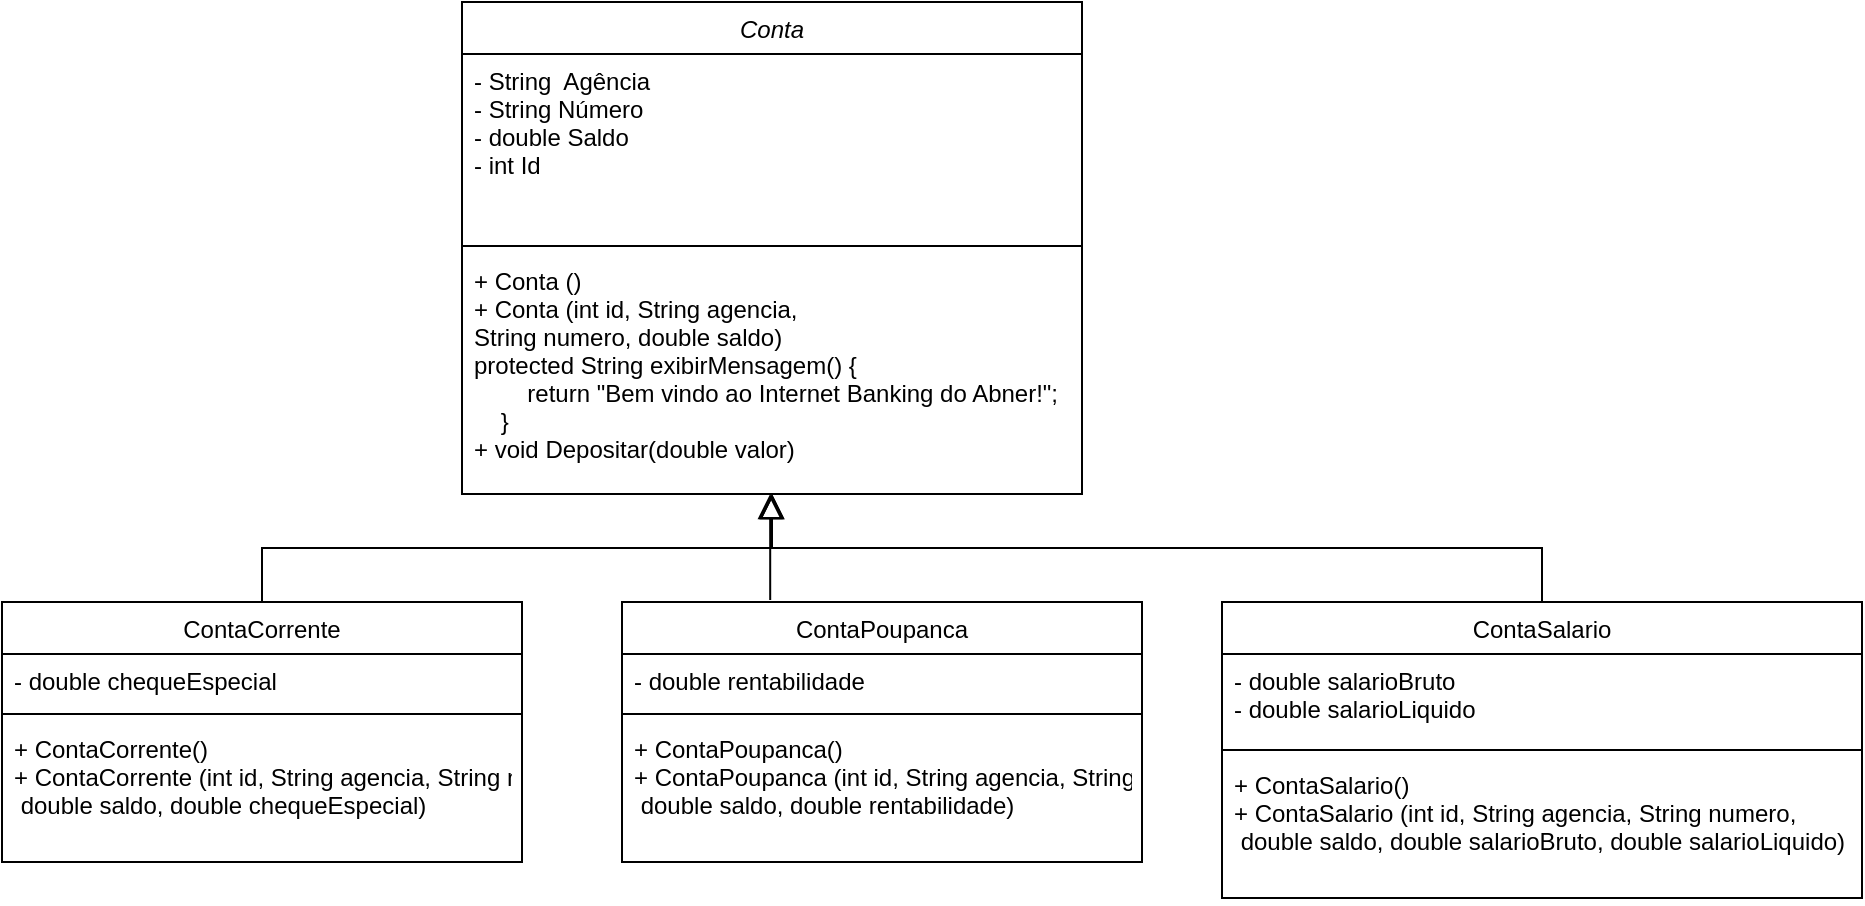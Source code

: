 <mxfile version="18.1.1" type="device"><diagram id="C5RBs43oDa-KdzZeNtuy" name="Page-1"><mxGraphModel dx="1651" dy="885" grid="1" gridSize="10" guides="1" tooltips="1" connect="1" arrows="1" fold="1" page="1" pageScale="1" pageWidth="827" pageHeight="1169" math="0" shadow="0"><root><mxCell id="WIyWlLk6GJQsqaUBKTNV-0"/><mxCell id="WIyWlLk6GJQsqaUBKTNV-1" parent="WIyWlLk6GJQsqaUBKTNV-0"/><mxCell id="9QLvA6BLKb3ivXDvPM8_-0" value="Conta" style="swimlane;fontStyle=2;align=center;verticalAlign=top;childLayout=stackLayout;horizontal=1;startSize=26;horizontalStack=0;resizeParent=1;resizeLast=0;collapsible=1;marginBottom=0;rounded=0;shadow=0;strokeWidth=1;" vertex="1" parent="WIyWlLk6GJQsqaUBKTNV-1"><mxGeometry x="170" y="60" width="310" height="246" as="geometry"><mxRectangle x="230" y="140" width="160" height="26" as="alternateBounds"/></mxGeometry></mxCell><mxCell id="9QLvA6BLKb3ivXDvPM8_-1" value="- String  Agência       &#10;- String Número&#10;- double Saldo&#10;- int Id " style="text;align=left;verticalAlign=top;spacingLeft=4;spacingRight=4;overflow=hidden;rotatable=0;points=[[0,0.5],[1,0.5]];portConstraint=eastwest;" vertex="1" parent="9QLvA6BLKb3ivXDvPM8_-0"><mxGeometry y="26" width="310" height="92" as="geometry"/></mxCell><mxCell id="9QLvA6BLKb3ivXDvPM8_-2" value="" style="line;html=1;strokeWidth=1;align=left;verticalAlign=middle;spacingTop=-1;spacingLeft=3;spacingRight=3;rotatable=0;labelPosition=right;points=[];portConstraint=eastwest;" vertex="1" parent="9QLvA6BLKb3ivXDvPM8_-0"><mxGeometry y="118" width="310" height="8" as="geometry"/></mxCell><mxCell id="9QLvA6BLKb3ivXDvPM8_-3" value="+ Conta ()&#10;+ Conta (int id, String agencia, &#10;String numero, double saldo)&#10;protected String exibirMensagem() {&#10;        return &quot;Bem vindo ao Internet Banking do Abner!&quot;;&#10;    } &#10;+ void Depositar(double valor)" style="text;align=left;verticalAlign=top;spacingLeft=4;spacingRight=4;overflow=hidden;rotatable=0;points=[[0,0.5],[1,0.5]];portConstraint=eastwest;" vertex="1" parent="9QLvA6BLKb3ivXDvPM8_-0"><mxGeometry y="126" width="310" height="120" as="geometry"/></mxCell><mxCell id="9QLvA6BLKb3ivXDvPM8_-4" value="ContaCorrente" style="swimlane;fontStyle=0;align=center;verticalAlign=top;childLayout=stackLayout;horizontal=1;startSize=26;horizontalStack=0;resizeParent=1;resizeLast=0;collapsible=1;marginBottom=0;rounded=0;shadow=0;strokeWidth=1;" vertex="1" parent="WIyWlLk6GJQsqaUBKTNV-1"><mxGeometry x="-60" y="360" width="260" height="130" as="geometry"><mxRectangle x="130" y="380" width="160" height="26" as="alternateBounds"/></mxGeometry></mxCell><mxCell id="9QLvA6BLKb3ivXDvPM8_-5" value="- double chequeEspecial" style="text;align=left;verticalAlign=top;spacingLeft=4;spacingRight=4;overflow=hidden;rotatable=0;points=[[0,0.5],[1,0.5]];portConstraint=eastwest;rounded=0;shadow=0;html=0;" vertex="1" parent="9QLvA6BLKb3ivXDvPM8_-4"><mxGeometry y="26" width="260" height="26" as="geometry"/></mxCell><mxCell id="9QLvA6BLKb3ivXDvPM8_-6" value="" style="line;html=1;strokeWidth=1;align=left;verticalAlign=middle;spacingTop=-1;spacingLeft=3;spacingRight=3;rotatable=0;labelPosition=right;points=[];portConstraint=eastwest;" vertex="1" parent="9QLvA6BLKb3ivXDvPM8_-4"><mxGeometry y="52" width="260" height="8" as="geometry"/></mxCell><mxCell id="9QLvA6BLKb3ivXDvPM8_-7" value="+ ContaCorrente()&#10;+ ContaCorrente (int id, String agencia, String numero,&#10; double saldo, double chequeEspecial)" style="text;align=left;verticalAlign=top;spacingLeft=4;spacingRight=4;overflow=hidden;rotatable=0;points=[[0,0.5],[1,0.5]];portConstraint=eastwest;" vertex="1" parent="9QLvA6BLKb3ivXDvPM8_-4"><mxGeometry y="60" width="260" height="70" as="geometry"/></mxCell><mxCell id="9QLvA6BLKb3ivXDvPM8_-8" value="" style="endArrow=block;endSize=10;endFill=0;shadow=0;strokeWidth=1;rounded=0;edgeStyle=elbowEdgeStyle;elbow=vertical;" edge="1" parent="WIyWlLk6GJQsqaUBKTNV-1" source="9QLvA6BLKb3ivXDvPM8_-4" target="9QLvA6BLKb3ivXDvPM8_-0"><mxGeometry width="160" relative="1" as="geometry"><mxPoint x="200" y="203" as="sourcePoint"/><mxPoint x="200" y="203" as="targetPoint"/></mxGeometry></mxCell><mxCell id="9QLvA6BLKb3ivXDvPM8_-9" value="" style="endArrow=block;endSize=10;endFill=0;shadow=0;strokeWidth=1;rounded=0;edgeStyle=elbowEdgeStyle;elbow=vertical;" edge="1" parent="WIyWlLk6GJQsqaUBKTNV-1" source="9QLvA6BLKb3ivXDvPM8_-15" target="9QLvA6BLKb3ivXDvPM8_-0"><mxGeometry width="160" relative="1" as="geometry"><mxPoint x="600" y="360" as="sourcePoint"/><mxPoint x="310" y="271" as="targetPoint"/></mxGeometry></mxCell><mxCell id="9QLvA6BLKb3ivXDvPM8_-10" value="ContaPoupanca" style="swimlane;fontStyle=0;align=center;verticalAlign=top;childLayout=stackLayout;horizontal=1;startSize=26;horizontalStack=0;resizeParent=1;resizeLast=0;collapsible=1;marginBottom=0;rounded=0;shadow=0;strokeWidth=1;" vertex="1" parent="WIyWlLk6GJQsqaUBKTNV-1"><mxGeometry x="250" y="360" width="260" height="130" as="geometry"><mxRectangle x="130" y="380" width="160" height="26" as="alternateBounds"/></mxGeometry></mxCell><mxCell id="9QLvA6BLKb3ivXDvPM8_-11" value="- double rentabilidade" style="text;align=left;verticalAlign=top;spacingLeft=4;spacingRight=4;overflow=hidden;rotatable=0;points=[[0,0.5],[1,0.5]];portConstraint=eastwest;rounded=0;shadow=0;html=0;" vertex="1" parent="9QLvA6BLKb3ivXDvPM8_-10"><mxGeometry y="26" width="260" height="26" as="geometry"/></mxCell><mxCell id="9QLvA6BLKb3ivXDvPM8_-12" value="" style="line;html=1;strokeWidth=1;align=left;verticalAlign=middle;spacingTop=-1;spacingLeft=3;spacingRight=3;rotatable=0;labelPosition=right;points=[];portConstraint=eastwest;" vertex="1" parent="9QLvA6BLKb3ivXDvPM8_-10"><mxGeometry y="52" width="260" height="8" as="geometry"/></mxCell><mxCell id="9QLvA6BLKb3ivXDvPM8_-13" value="+ ContaPoupanca()&#10;+ ContaPoupanca (int id, String agencia, String numero,&#10; double saldo, double rentabilidade)" style="text;align=left;verticalAlign=top;spacingLeft=4;spacingRight=4;overflow=hidden;rotatable=0;points=[[0,0.5],[1,0.5]];portConstraint=eastwest;" vertex="1" parent="9QLvA6BLKb3ivXDvPM8_-10"><mxGeometry y="60" width="260" height="70" as="geometry"/></mxCell><mxCell id="9QLvA6BLKb3ivXDvPM8_-14" value="" style="endArrow=block;endSize=10;endFill=0;shadow=0;strokeWidth=1;rounded=0;edgeStyle=elbowEdgeStyle;elbow=vertical;entryX=0.497;entryY=1;entryDx=0;entryDy=0;entryPerimeter=0;exitX=0.285;exitY=-0.008;exitDx=0;exitDy=0;exitPerimeter=0;" edge="1" parent="WIyWlLk6GJQsqaUBKTNV-1" source="9QLvA6BLKb3ivXDvPM8_-10" target="9QLvA6BLKb3ivXDvPM8_-3"><mxGeometry width="160" relative="1" as="geometry"><mxPoint x="120" y="370" as="sourcePoint"/><mxPoint x="335" y="250" as="targetPoint"/></mxGeometry></mxCell><mxCell id="9QLvA6BLKb3ivXDvPM8_-15" value="ContaSalario" style="swimlane;fontStyle=0;align=center;verticalAlign=top;childLayout=stackLayout;horizontal=1;startSize=26;horizontalStack=0;resizeParent=1;resizeLast=0;collapsible=1;marginBottom=0;rounded=0;shadow=0;strokeWidth=1;" vertex="1" parent="WIyWlLk6GJQsqaUBKTNV-1"><mxGeometry x="550" y="360" width="320" height="148" as="geometry"><mxRectangle x="130" y="380" width="160" height="26" as="alternateBounds"/></mxGeometry></mxCell><mxCell id="9QLvA6BLKb3ivXDvPM8_-16" value="- double salarioBruto&#10;- double salarioLiquido" style="text;align=left;verticalAlign=top;spacingLeft=4;spacingRight=4;overflow=hidden;rotatable=0;points=[[0,0.5],[1,0.5]];portConstraint=eastwest;rounded=0;shadow=0;html=0;" vertex="1" parent="9QLvA6BLKb3ivXDvPM8_-15"><mxGeometry y="26" width="320" height="44" as="geometry"/></mxCell><mxCell id="9QLvA6BLKb3ivXDvPM8_-17" value="" style="line;html=1;strokeWidth=1;align=left;verticalAlign=middle;spacingTop=-1;spacingLeft=3;spacingRight=3;rotatable=0;labelPosition=right;points=[];portConstraint=eastwest;" vertex="1" parent="9QLvA6BLKb3ivXDvPM8_-15"><mxGeometry y="70" width="320" height="8" as="geometry"/></mxCell><mxCell id="9QLvA6BLKb3ivXDvPM8_-18" value="+ ContaSalario()&#10;+ ContaSalario (int id, String agencia, String numero,&#10; double saldo, double salarioBruto, double salarioLiquido)" style="text;align=left;verticalAlign=top;spacingLeft=4;spacingRight=4;overflow=hidden;rotatable=0;points=[[0,0.5],[1,0.5]];portConstraint=eastwest;" vertex="1" parent="9QLvA6BLKb3ivXDvPM8_-15"><mxGeometry y="78" width="320" height="70" as="geometry"/></mxCell></root></mxGraphModel></diagram></mxfile>